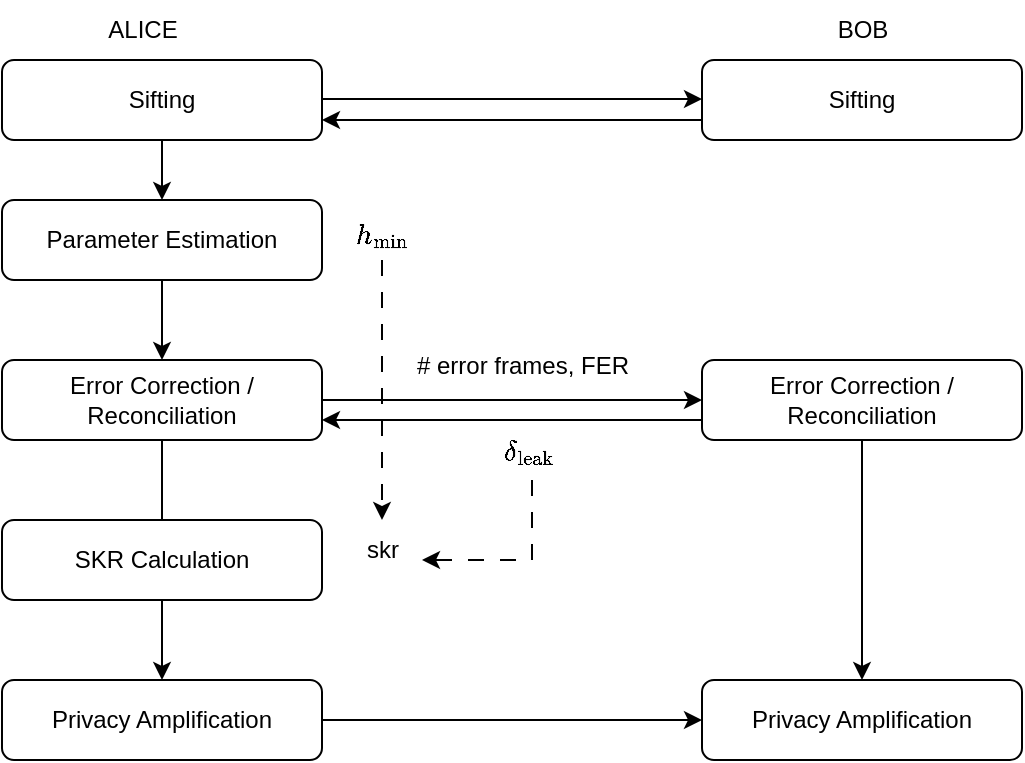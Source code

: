 <mxfile version="26.1.1">
  <diagram name="Page-1" id="7PmCKuA-YAOPxyxBh5qU">
    <mxGraphModel dx="683" dy="459" grid="1" gridSize="10" guides="1" tooltips="1" connect="1" arrows="1" fold="1" page="1" pageScale="1" pageWidth="850" pageHeight="1100" math="1" shadow="0">
      <root>
        <mxCell id="0" />
        <mxCell id="1" parent="0" />
        <mxCell id="4VlQDvOQPC-0rXWYfqUY-5" style="edgeStyle=orthogonalEdgeStyle;rounded=0;orthogonalLoop=1;jettySize=auto;html=1;entryX=0.5;entryY=0;entryDx=0;entryDy=0;" parent="1" source="4VlQDvOQPC-0rXWYfqUY-1" target="4VlQDvOQPC-0rXWYfqUY-2" edge="1">
          <mxGeometry relative="1" as="geometry" />
        </mxCell>
        <mxCell id="4VlQDvOQPC-0rXWYfqUY-1" value="Parameter Estimation" style="rounded=1;whiteSpace=wrap;html=1;" parent="1" vertex="1">
          <mxGeometry x="210" y="160" width="160" height="40" as="geometry" />
        </mxCell>
        <mxCell id="4VlQDvOQPC-0rXWYfqUY-19" style="edgeStyle=orthogonalEdgeStyle;rounded=0;orthogonalLoop=1;jettySize=auto;html=1;entryX=0;entryY=0.5;entryDx=0;entryDy=0;" parent="1" source="4VlQDvOQPC-0rXWYfqUY-2" target="4VlQDvOQPC-0rXWYfqUY-11" edge="1">
          <mxGeometry relative="1" as="geometry" />
        </mxCell>
        <mxCell id="4VlQDvOQPC-0rXWYfqUY-2" value="Error Correction / Reconciliation" style="rounded=1;whiteSpace=wrap;html=1;" parent="1" vertex="1">
          <mxGeometry x="210" y="240" width="160" height="40" as="geometry" />
        </mxCell>
        <mxCell id="4VlQDvOQPC-0rXWYfqUY-7" style="edgeStyle=orthogonalEdgeStyle;rounded=0;orthogonalLoop=1;jettySize=auto;html=1;" parent="1" source="4VlQDvOQPC-0rXWYfqUY-2" target="4VlQDvOQPC-0rXWYfqUY-4" edge="1">
          <mxGeometry relative="1" as="geometry">
            <mxPoint x="290" y="360" as="sourcePoint" />
          </mxGeometry>
        </mxCell>
        <mxCell id="4VlQDvOQPC-0rXWYfqUY-20" style="edgeStyle=orthogonalEdgeStyle;rounded=0;orthogonalLoop=1;jettySize=auto;html=1;" parent="1" source="4VlQDvOQPC-0rXWYfqUY-4" target="4VlQDvOQPC-0rXWYfqUY-14" edge="1">
          <mxGeometry relative="1" as="geometry" />
        </mxCell>
        <mxCell id="4VlQDvOQPC-0rXWYfqUY-4" value="Privacy Amplification" style="rounded=1;whiteSpace=wrap;html=1;" parent="1" vertex="1">
          <mxGeometry x="210" y="400" width="160" height="40" as="geometry" />
        </mxCell>
        <mxCell id="4VlQDvOQPC-0rXWYfqUY-15" style="edgeStyle=orthogonalEdgeStyle;rounded=0;orthogonalLoop=1;jettySize=auto;html=1;entryX=0.5;entryY=0;entryDx=0;entryDy=0;" parent="1" source="4VlQDvOQPC-0rXWYfqUY-11" target="4VlQDvOQPC-0rXWYfqUY-14" edge="1">
          <mxGeometry relative="1" as="geometry" />
        </mxCell>
        <mxCell id="4VlQDvOQPC-0rXWYfqUY-25" style="edgeStyle=orthogonalEdgeStyle;rounded=0;orthogonalLoop=1;jettySize=auto;html=1;entryX=1;entryY=0.75;entryDx=0;entryDy=0;" parent="1" source="4VlQDvOQPC-0rXWYfqUY-11" target="4VlQDvOQPC-0rXWYfqUY-2" edge="1">
          <mxGeometry relative="1" as="geometry">
            <Array as="points">
              <mxPoint x="510" y="270" />
              <mxPoint x="510" y="270" />
            </Array>
          </mxGeometry>
        </mxCell>
        <mxCell id="4VlQDvOQPC-0rXWYfqUY-11" value="Error Correction / Reconciliation" style="rounded=1;whiteSpace=wrap;html=1;" parent="1" vertex="1">
          <mxGeometry x="560" y="240" width="160" height="40" as="geometry" />
        </mxCell>
        <mxCell id="4VlQDvOQPC-0rXWYfqUY-13" value="SKR Calculation" style="rounded=1;whiteSpace=wrap;html=1;" parent="1" vertex="1">
          <mxGeometry x="210" y="320" width="160" height="40" as="geometry" />
        </mxCell>
        <mxCell id="4VlQDvOQPC-0rXWYfqUY-14" value="Privacy Amplification" style="rounded=1;whiteSpace=wrap;html=1;" parent="1" vertex="1">
          <mxGeometry x="560" y="400" width="160" height="40" as="geometry" />
        </mxCell>
        <mxCell id="4VlQDvOQPC-0rXWYfqUY-17" value="ALICE" style="text;html=1;align=center;verticalAlign=middle;resizable=0;points=[];autosize=1;strokeColor=none;fillColor=none;" parent="1" vertex="1">
          <mxGeometry x="250" y="60" width="60" height="30" as="geometry" />
        </mxCell>
        <mxCell id="4VlQDvOQPC-0rXWYfqUY-18" value="BOB" style="text;html=1;align=center;verticalAlign=middle;resizable=0;points=[];autosize=1;strokeColor=none;fillColor=none;" parent="1" vertex="1">
          <mxGeometry x="615" y="60" width="50" height="30" as="geometry" />
        </mxCell>
        <mxCell id="4VlQDvOQPC-0rXWYfqUY-23" style="edgeStyle=orthogonalEdgeStyle;rounded=0;orthogonalLoop=1;jettySize=auto;html=1;" parent="1" edge="1">
          <mxGeometry relative="1" as="geometry">
            <mxPoint x="370" y="109.5" as="sourcePoint" />
            <mxPoint x="560" y="109.5" as="targetPoint" />
          </mxGeometry>
        </mxCell>
        <mxCell id="4VlQDvOQPC-0rXWYfqUY-24" style="edgeStyle=orthogonalEdgeStyle;rounded=0;orthogonalLoop=1;jettySize=auto;html=1;" parent="1" source="4VlQDvOQPC-0rXWYfqUY-21" target="4VlQDvOQPC-0rXWYfqUY-1" edge="1">
          <mxGeometry relative="1" as="geometry" />
        </mxCell>
        <mxCell id="4VlQDvOQPC-0rXWYfqUY-21" value="Sifting" style="rounded=1;whiteSpace=wrap;html=1;" parent="1" vertex="1">
          <mxGeometry x="210" y="90" width="160" height="40" as="geometry" />
        </mxCell>
        <mxCell id="4VlQDvOQPC-0rXWYfqUY-26" style="edgeStyle=orthogonalEdgeStyle;rounded=0;orthogonalLoop=1;jettySize=auto;html=1;entryX=1;entryY=0.75;entryDx=0;entryDy=0;" parent="1" source="4VlQDvOQPC-0rXWYfqUY-22" target="4VlQDvOQPC-0rXWYfqUY-21" edge="1">
          <mxGeometry relative="1" as="geometry">
            <Array as="points">
              <mxPoint x="510" y="120" />
              <mxPoint x="510" y="120" />
            </Array>
          </mxGeometry>
        </mxCell>
        <mxCell id="4VlQDvOQPC-0rXWYfqUY-22" value="Sifting" style="rounded=1;whiteSpace=wrap;html=1;" parent="1" vertex="1">
          <mxGeometry x="560" y="90" width="160" height="40" as="geometry" />
        </mxCell>
        <mxCell id="RISUGZqlOuHURG77ojFO-2" style="edgeStyle=orthogonalEdgeStyle;rounded=0;orthogonalLoop=1;jettySize=auto;html=1;dashed=1;dashPattern=8 8;" edge="1" parent="1">
          <mxGeometry relative="1" as="geometry">
            <mxPoint x="475" y="300" as="sourcePoint" />
            <mxPoint x="420" y="340" as="targetPoint" />
            <Array as="points">
              <mxPoint x="475" y="340" />
            </Array>
          </mxGeometry>
        </mxCell>
        <mxCell id="RISUGZqlOuHURG77ojFO-3" value="&lt;span style=&quot;text-wrap-mode: nowrap;&quot;&gt;$$\delta_{\text{leak}}$$&lt;/span&gt;" style="rounded=1;whiteSpace=wrap;html=1;fillColor=none;strokeColor=none;" vertex="1" parent="1">
          <mxGeometry x="394" y="276" width="160" height="20" as="geometry" />
        </mxCell>
        <mxCell id="RISUGZqlOuHURG77ojFO-5" style="edgeStyle=orthogonalEdgeStyle;rounded=0;orthogonalLoop=1;jettySize=auto;html=1;dashed=1;dashPattern=8 8;" edge="1" parent="1" source="RISUGZqlOuHURG77ojFO-4" target="RISUGZqlOuHURG77ojFO-6">
          <mxGeometry relative="1" as="geometry">
            <mxPoint x="400" y="320" as="targetPoint" />
          </mxGeometry>
        </mxCell>
        <mxCell id="RISUGZqlOuHURG77ojFO-4" value="&lt;span style=&quot;text-wrap-mode: nowrap;&quot;&gt;$$h_{\text{min}}$$&lt;/span&gt;" style="rounded=1;whiteSpace=wrap;html=1;fillColor=none;strokeColor=none;" vertex="1" parent="1">
          <mxGeometry x="370" y="165" width="60" height="25" as="geometry" />
        </mxCell>
        <mxCell id="RISUGZqlOuHURG77ojFO-6" value="skr" style="text;html=1;align=center;verticalAlign=middle;resizable=0;points=[];autosize=1;strokeColor=none;fillColor=none;" vertex="1" parent="1">
          <mxGeometry x="380" y="320" width="40" height="30" as="geometry" />
        </mxCell>
        <mxCell id="RISUGZqlOuHURG77ojFO-8" value="# error frames, FER" style="text;html=1;align=center;verticalAlign=middle;resizable=0;points=[];autosize=1;strokeColor=none;fillColor=none;" vertex="1" parent="1">
          <mxGeometry x="405" y="228" width="130" height="30" as="geometry" />
        </mxCell>
      </root>
    </mxGraphModel>
  </diagram>
</mxfile>
